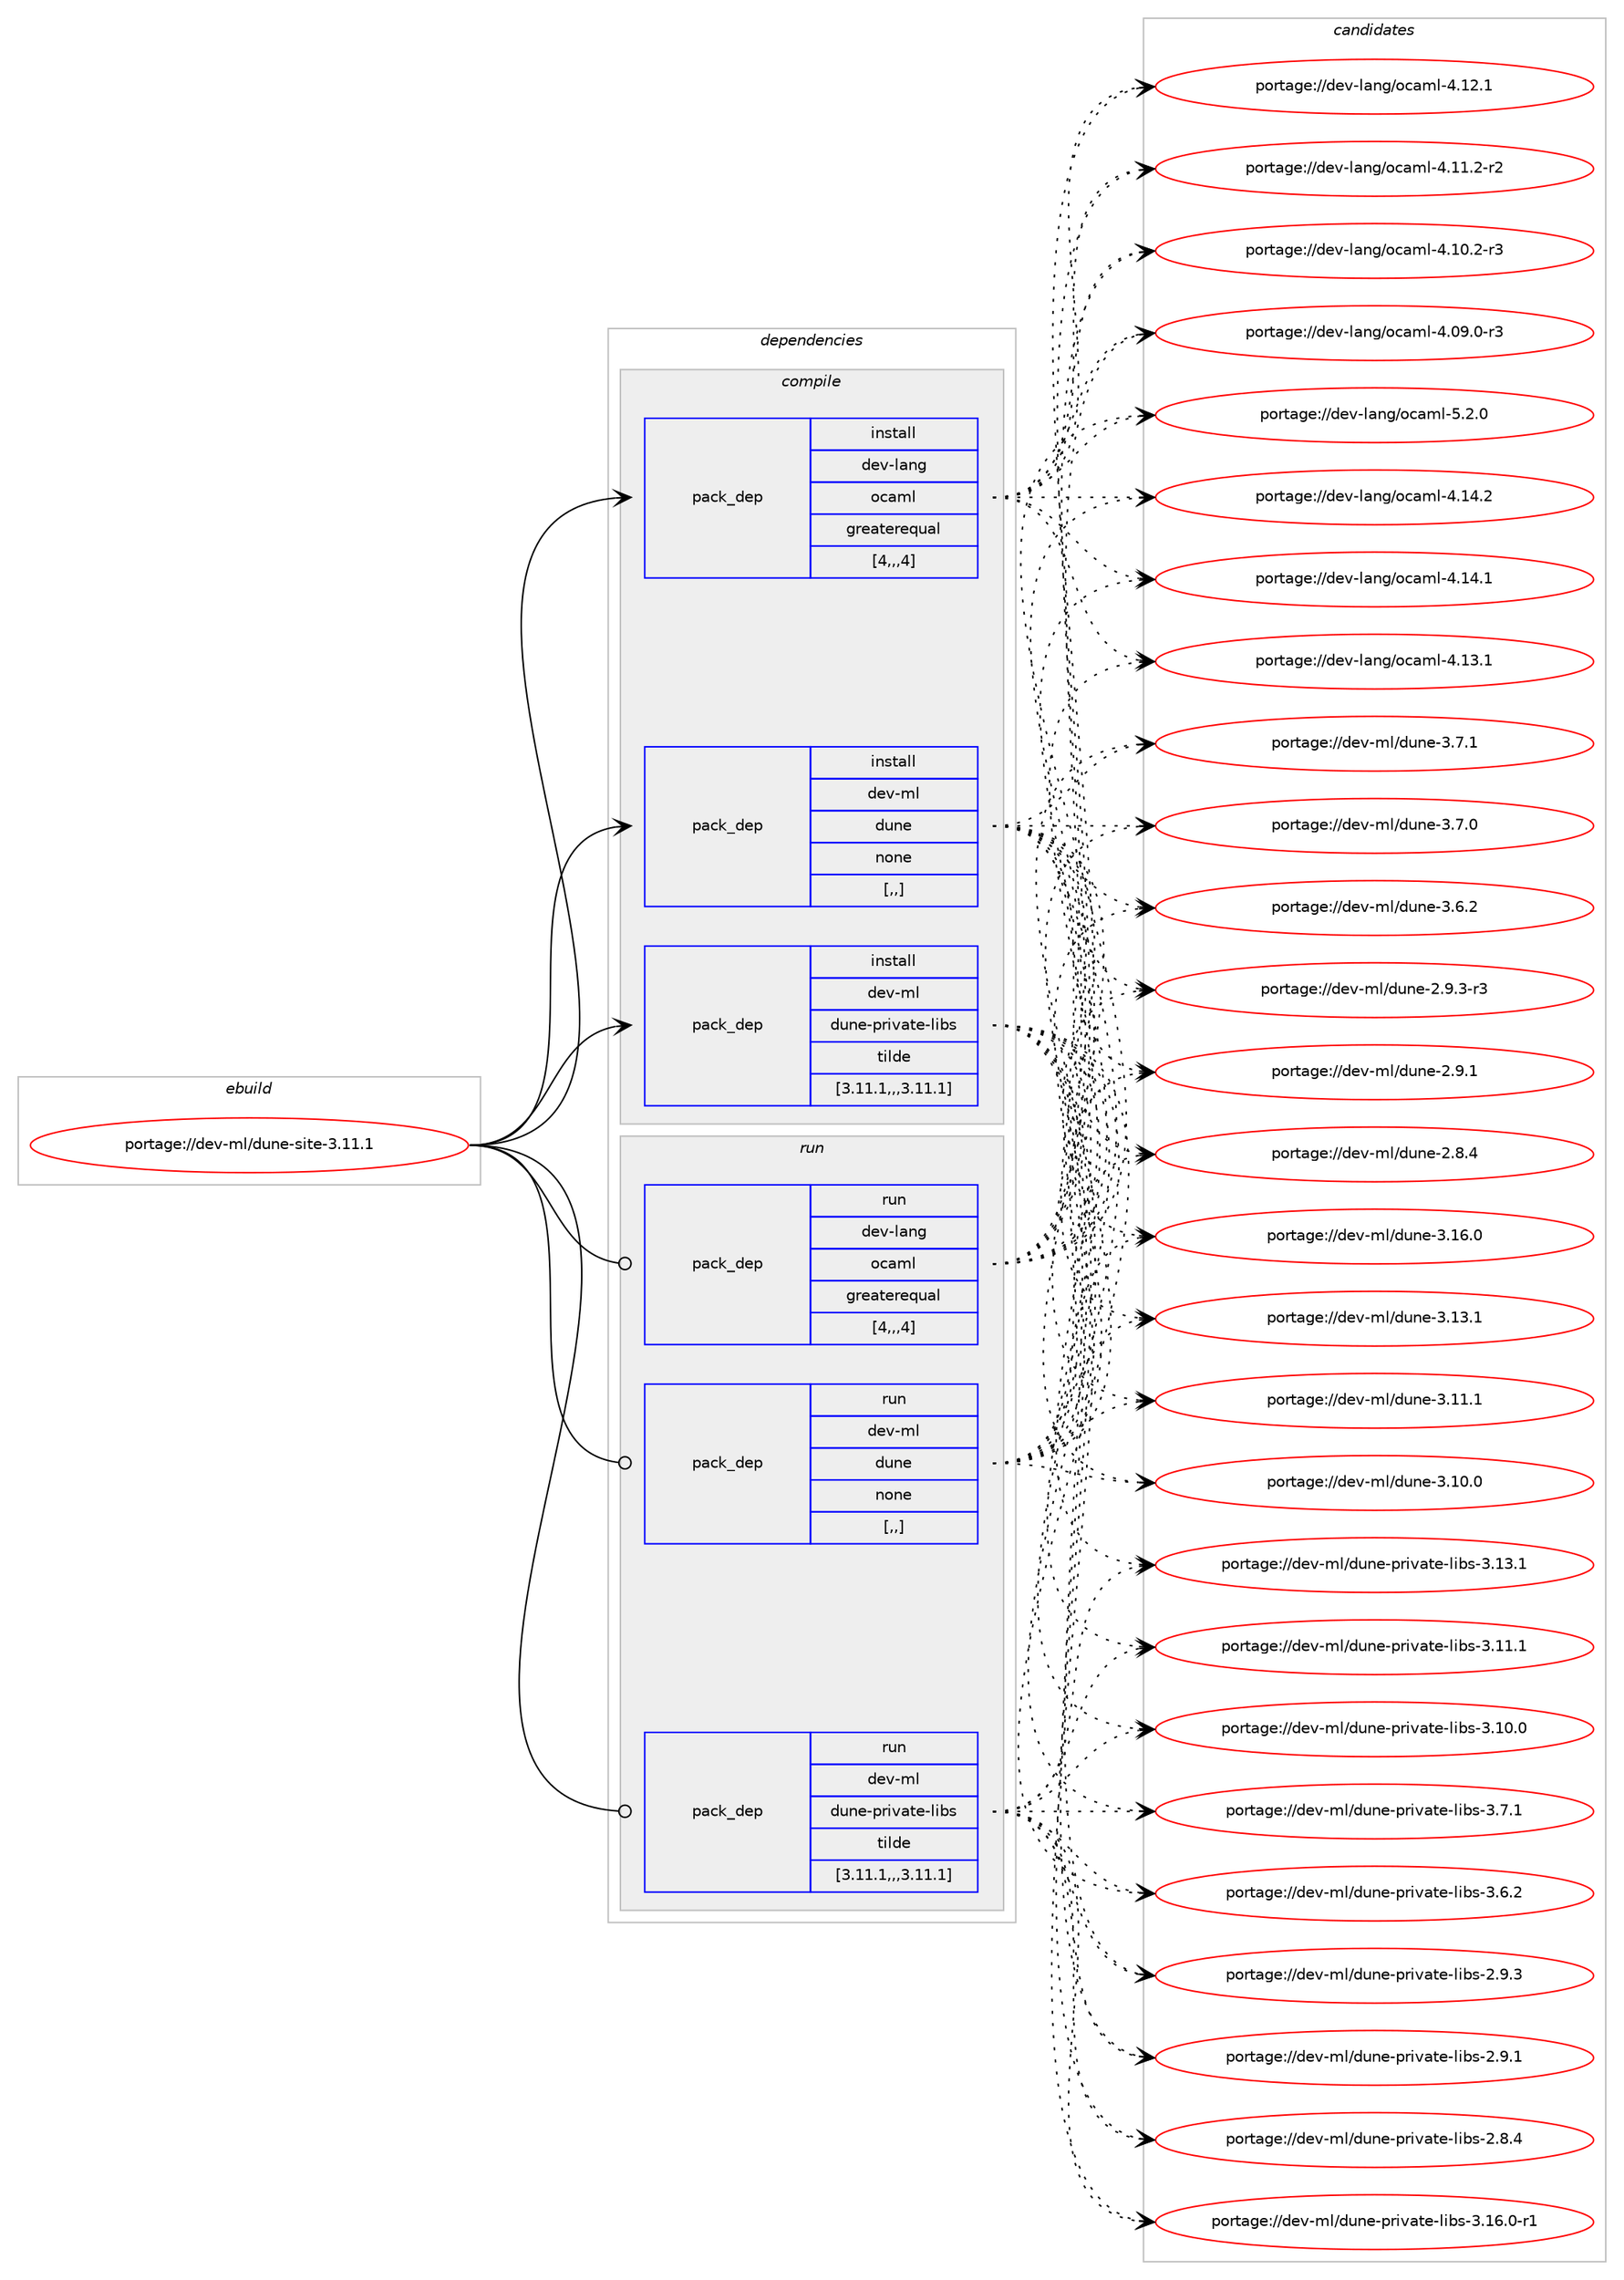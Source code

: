 digraph prolog {

# *************
# Graph options
# *************

newrank=true;
concentrate=true;
compound=true;
graph [rankdir=LR,fontname=Helvetica,fontsize=10,ranksep=1.5];#, ranksep=2.5, nodesep=0.2];
edge  [arrowhead=vee];
node  [fontname=Helvetica,fontsize=10];

# **********
# The ebuild
# **********

subgraph cluster_leftcol {
color=gray;
label=<<i>ebuild</i>>;
id [label="portage://dev-ml/dune-site-3.11.1", color=red, width=4, href="../dev-ml/dune-site-3.11.1.svg"];
}

# ****************
# The dependencies
# ****************

subgraph cluster_midcol {
color=gray;
label=<<i>dependencies</i>>;
subgraph cluster_compile {
fillcolor="#eeeeee";
style=filled;
label=<<i>compile</i>>;
subgraph pack88734 {
dependency119254 [label=<<TABLE BORDER="0" CELLBORDER="1" CELLSPACING="0" CELLPADDING="4" WIDTH="220"><TR><TD ROWSPAN="6" CELLPADDING="30">pack_dep</TD></TR><TR><TD WIDTH="110">install</TD></TR><TR><TD>dev-lang</TD></TR><TR><TD>ocaml</TD></TR><TR><TD>greaterequal</TD></TR><TR><TD>[4,,,4]</TD></TR></TABLE>>, shape=none, color=blue];
}
id:e -> dependency119254:w [weight=20,style="solid",arrowhead="vee"];
subgraph pack88735 {
dependency119255 [label=<<TABLE BORDER="0" CELLBORDER="1" CELLSPACING="0" CELLPADDING="4" WIDTH="220"><TR><TD ROWSPAN="6" CELLPADDING="30">pack_dep</TD></TR><TR><TD WIDTH="110">install</TD></TR><TR><TD>dev-ml</TD></TR><TR><TD>dune</TD></TR><TR><TD>none</TD></TR><TR><TD>[,,]</TD></TR></TABLE>>, shape=none, color=blue];
}
id:e -> dependency119255:w [weight=20,style="solid",arrowhead="vee"];
subgraph pack88736 {
dependency119256 [label=<<TABLE BORDER="0" CELLBORDER="1" CELLSPACING="0" CELLPADDING="4" WIDTH="220"><TR><TD ROWSPAN="6" CELLPADDING="30">pack_dep</TD></TR><TR><TD WIDTH="110">install</TD></TR><TR><TD>dev-ml</TD></TR><TR><TD>dune-private-libs</TD></TR><TR><TD>tilde</TD></TR><TR><TD>[3.11.1,,,3.11.1]</TD></TR></TABLE>>, shape=none, color=blue];
}
id:e -> dependency119256:w [weight=20,style="solid",arrowhead="vee"];
}
subgraph cluster_compileandrun {
fillcolor="#eeeeee";
style=filled;
label=<<i>compile and run</i>>;
}
subgraph cluster_run {
fillcolor="#eeeeee";
style=filled;
label=<<i>run</i>>;
subgraph pack88737 {
dependency119257 [label=<<TABLE BORDER="0" CELLBORDER="1" CELLSPACING="0" CELLPADDING="4" WIDTH="220"><TR><TD ROWSPAN="6" CELLPADDING="30">pack_dep</TD></TR><TR><TD WIDTH="110">run</TD></TR><TR><TD>dev-lang</TD></TR><TR><TD>ocaml</TD></TR><TR><TD>greaterequal</TD></TR><TR><TD>[4,,,4]</TD></TR></TABLE>>, shape=none, color=blue];
}
id:e -> dependency119257:w [weight=20,style="solid",arrowhead="odot"];
subgraph pack88738 {
dependency119258 [label=<<TABLE BORDER="0" CELLBORDER="1" CELLSPACING="0" CELLPADDING="4" WIDTH="220"><TR><TD ROWSPAN="6" CELLPADDING="30">pack_dep</TD></TR><TR><TD WIDTH="110">run</TD></TR><TR><TD>dev-ml</TD></TR><TR><TD>dune</TD></TR><TR><TD>none</TD></TR><TR><TD>[,,]</TD></TR></TABLE>>, shape=none, color=blue];
}
id:e -> dependency119258:w [weight=20,style="solid",arrowhead="odot"];
subgraph pack88739 {
dependency119259 [label=<<TABLE BORDER="0" CELLBORDER="1" CELLSPACING="0" CELLPADDING="4" WIDTH="220"><TR><TD ROWSPAN="6" CELLPADDING="30">pack_dep</TD></TR><TR><TD WIDTH="110">run</TD></TR><TR><TD>dev-ml</TD></TR><TR><TD>dune-private-libs</TD></TR><TR><TD>tilde</TD></TR><TR><TD>[3.11.1,,,3.11.1]</TD></TR></TABLE>>, shape=none, color=blue];
}
id:e -> dependency119259:w [weight=20,style="solid",arrowhead="odot"];
}
}

# **************
# The candidates
# **************

subgraph cluster_choices {
rank=same;
color=gray;
label=<<i>candidates</i>>;

subgraph choice88734 {
color=black;
nodesep=1;
choice1001011184510897110103471119997109108455346504648 [label="portage://dev-lang/ocaml-5.2.0", color=red, width=4,href="../dev-lang/ocaml-5.2.0.svg"];
choice100101118451089711010347111999710910845524649524650 [label="portage://dev-lang/ocaml-4.14.2", color=red, width=4,href="../dev-lang/ocaml-4.14.2.svg"];
choice100101118451089711010347111999710910845524649524649 [label="portage://dev-lang/ocaml-4.14.1", color=red, width=4,href="../dev-lang/ocaml-4.14.1.svg"];
choice100101118451089711010347111999710910845524649514649 [label="portage://dev-lang/ocaml-4.13.1", color=red, width=4,href="../dev-lang/ocaml-4.13.1.svg"];
choice100101118451089711010347111999710910845524649504649 [label="portage://dev-lang/ocaml-4.12.1", color=red, width=4,href="../dev-lang/ocaml-4.12.1.svg"];
choice1001011184510897110103471119997109108455246494946504511450 [label="portage://dev-lang/ocaml-4.11.2-r2", color=red, width=4,href="../dev-lang/ocaml-4.11.2-r2.svg"];
choice1001011184510897110103471119997109108455246494846504511451 [label="portage://dev-lang/ocaml-4.10.2-r3", color=red, width=4,href="../dev-lang/ocaml-4.10.2-r3.svg"];
choice1001011184510897110103471119997109108455246485746484511451 [label="portage://dev-lang/ocaml-4.09.0-r3", color=red, width=4,href="../dev-lang/ocaml-4.09.0-r3.svg"];
dependency119254:e -> choice1001011184510897110103471119997109108455346504648:w [style=dotted,weight="100"];
dependency119254:e -> choice100101118451089711010347111999710910845524649524650:w [style=dotted,weight="100"];
dependency119254:e -> choice100101118451089711010347111999710910845524649524649:w [style=dotted,weight="100"];
dependency119254:e -> choice100101118451089711010347111999710910845524649514649:w [style=dotted,weight="100"];
dependency119254:e -> choice100101118451089711010347111999710910845524649504649:w [style=dotted,weight="100"];
dependency119254:e -> choice1001011184510897110103471119997109108455246494946504511450:w [style=dotted,weight="100"];
dependency119254:e -> choice1001011184510897110103471119997109108455246494846504511451:w [style=dotted,weight="100"];
dependency119254:e -> choice1001011184510897110103471119997109108455246485746484511451:w [style=dotted,weight="100"];
}
subgraph choice88735 {
color=black;
nodesep=1;
choice100101118451091084710011711010145514649544648 [label="portage://dev-ml/dune-3.16.0", color=red, width=4,href="../dev-ml/dune-3.16.0.svg"];
choice100101118451091084710011711010145514649514649 [label="portage://dev-ml/dune-3.13.1", color=red, width=4,href="../dev-ml/dune-3.13.1.svg"];
choice100101118451091084710011711010145514649494649 [label="portage://dev-ml/dune-3.11.1", color=red, width=4,href="../dev-ml/dune-3.11.1.svg"];
choice100101118451091084710011711010145514649484648 [label="portage://dev-ml/dune-3.10.0", color=red, width=4,href="../dev-ml/dune-3.10.0.svg"];
choice1001011184510910847100117110101455146554649 [label="portage://dev-ml/dune-3.7.1", color=red, width=4,href="../dev-ml/dune-3.7.1.svg"];
choice1001011184510910847100117110101455146554648 [label="portage://dev-ml/dune-3.7.0", color=red, width=4,href="../dev-ml/dune-3.7.0.svg"];
choice1001011184510910847100117110101455146544650 [label="portage://dev-ml/dune-3.6.2", color=red, width=4,href="../dev-ml/dune-3.6.2.svg"];
choice10010111845109108471001171101014550465746514511451 [label="portage://dev-ml/dune-2.9.3-r3", color=red, width=4,href="../dev-ml/dune-2.9.3-r3.svg"];
choice1001011184510910847100117110101455046574649 [label="portage://dev-ml/dune-2.9.1", color=red, width=4,href="../dev-ml/dune-2.9.1.svg"];
choice1001011184510910847100117110101455046564652 [label="portage://dev-ml/dune-2.8.4", color=red, width=4,href="../dev-ml/dune-2.8.4.svg"];
dependency119255:e -> choice100101118451091084710011711010145514649544648:w [style=dotted,weight="100"];
dependency119255:e -> choice100101118451091084710011711010145514649514649:w [style=dotted,weight="100"];
dependency119255:e -> choice100101118451091084710011711010145514649494649:w [style=dotted,weight="100"];
dependency119255:e -> choice100101118451091084710011711010145514649484648:w [style=dotted,weight="100"];
dependency119255:e -> choice1001011184510910847100117110101455146554649:w [style=dotted,weight="100"];
dependency119255:e -> choice1001011184510910847100117110101455146554648:w [style=dotted,weight="100"];
dependency119255:e -> choice1001011184510910847100117110101455146544650:w [style=dotted,weight="100"];
dependency119255:e -> choice10010111845109108471001171101014550465746514511451:w [style=dotted,weight="100"];
dependency119255:e -> choice1001011184510910847100117110101455046574649:w [style=dotted,weight="100"];
dependency119255:e -> choice1001011184510910847100117110101455046564652:w [style=dotted,weight="100"];
}
subgraph choice88736 {
color=black;
nodesep=1;
choice100101118451091084710011711010145112114105118971161014510810598115455146495446484511449 [label="portage://dev-ml/dune-private-libs-3.16.0-r1", color=red, width=4,href="../dev-ml/dune-private-libs-3.16.0-r1.svg"];
choice10010111845109108471001171101014511211410511897116101451081059811545514649514649 [label="portage://dev-ml/dune-private-libs-3.13.1", color=red, width=4,href="../dev-ml/dune-private-libs-3.13.1.svg"];
choice10010111845109108471001171101014511211410511897116101451081059811545514649494649 [label="portage://dev-ml/dune-private-libs-3.11.1", color=red, width=4,href="../dev-ml/dune-private-libs-3.11.1.svg"];
choice10010111845109108471001171101014511211410511897116101451081059811545514649484648 [label="portage://dev-ml/dune-private-libs-3.10.0", color=red, width=4,href="../dev-ml/dune-private-libs-3.10.0.svg"];
choice100101118451091084710011711010145112114105118971161014510810598115455146554649 [label="portage://dev-ml/dune-private-libs-3.7.1", color=red, width=4,href="../dev-ml/dune-private-libs-3.7.1.svg"];
choice100101118451091084710011711010145112114105118971161014510810598115455146544650 [label="portage://dev-ml/dune-private-libs-3.6.2", color=red, width=4,href="../dev-ml/dune-private-libs-3.6.2.svg"];
choice100101118451091084710011711010145112114105118971161014510810598115455046574651 [label="portage://dev-ml/dune-private-libs-2.9.3", color=red, width=4,href="../dev-ml/dune-private-libs-2.9.3.svg"];
choice100101118451091084710011711010145112114105118971161014510810598115455046574649 [label="portage://dev-ml/dune-private-libs-2.9.1", color=red, width=4,href="../dev-ml/dune-private-libs-2.9.1.svg"];
choice100101118451091084710011711010145112114105118971161014510810598115455046564652 [label="portage://dev-ml/dune-private-libs-2.8.4", color=red, width=4,href="../dev-ml/dune-private-libs-2.8.4.svg"];
dependency119256:e -> choice100101118451091084710011711010145112114105118971161014510810598115455146495446484511449:w [style=dotted,weight="100"];
dependency119256:e -> choice10010111845109108471001171101014511211410511897116101451081059811545514649514649:w [style=dotted,weight="100"];
dependency119256:e -> choice10010111845109108471001171101014511211410511897116101451081059811545514649494649:w [style=dotted,weight="100"];
dependency119256:e -> choice10010111845109108471001171101014511211410511897116101451081059811545514649484648:w [style=dotted,weight="100"];
dependency119256:e -> choice100101118451091084710011711010145112114105118971161014510810598115455146554649:w [style=dotted,weight="100"];
dependency119256:e -> choice100101118451091084710011711010145112114105118971161014510810598115455146544650:w [style=dotted,weight="100"];
dependency119256:e -> choice100101118451091084710011711010145112114105118971161014510810598115455046574651:w [style=dotted,weight="100"];
dependency119256:e -> choice100101118451091084710011711010145112114105118971161014510810598115455046574649:w [style=dotted,weight="100"];
dependency119256:e -> choice100101118451091084710011711010145112114105118971161014510810598115455046564652:w [style=dotted,weight="100"];
}
subgraph choice88737 {
color=black;
nodesep=1;
choice1001011184510897110103471119997109108455346504648 [label="portage://dev-lang/ocaml-5.2.0", color=red, width=4,href="../dev-lang/ocaml-5.2.0.svg"];
choice100101118451089711010347111999710910845524649524650 [label="portage://dev-lang/ocaml-4.14.2", color=red, width=4,href="../dev-lang/ocaml-4.14.2.svg"];
choice100101118451089711010347111999710910845524649524649 [label="portage://dev-lang/ocaml-4.14.1", color=red, width=4,href="../dev-lang/ocaml-4.14.1.svg"];
choice100101118451089711010347111999710910845524649514649 [label="portage://dev-lang/ocaml-4.13.1", color=red, width=4,href="../dev-lang/ocaml-4.13.1.svg"];
choice100101118451089711010347111999710910845524649504649 [label="portage://dev-lang/ocaml-4.12.1", color=red, width=4,href="../dev-lang/ocaml-4.12.1.svg"];
choice1001011184510897110103471119997109108455246494946504511450 [label="portage://dev-lang/ocaml-4.11.2-r2", color=red, width=4,href="../dev-lang/ocaml-4.11.2-r2.svg"];
choice1001011184510897110103471119997109108455246494846504511451 [label="portage://dev-lang/ocaml-4.10.2-r3", color=red, width=4,href="../dev-lang/ocaml-4.10.2-r3.svg"];
choice1001011184510897110103471119997109108455246485746484511451 [label="portage://dev-lang/ocaml-4.09.0-r3", color=red, width=4,href="../dev-lang/ocaml-4.09.0-r3.svg"];
dependency119257:e -> choice1001011184510897110103471119997109108455346504648:w [style=dotted,weight="100"];
dependency119257:e -> choice100101118451089711010347111999710910845524649524650:w [style=dotted,weight="100"];
dependency119257:e -> choice100101118451089711010347111999710910845524649524649:w [style=dotted,weight="100"];
dependency119257:e -> choice100101118451089711010347111999710910845524649514649:w [style=dotted,weight="100"];
dependency119257:e -> choice100101118451089711010347111999710910845524649504649:w [style=dotted,weight="100"];
dependency119257:e -> choice1001011184510897110103471119997109108455246494946504511450:w [style=dotted,weight="100"];
dependency119257:e -> choice1001011184510897110103471119997109108455246494846504511451:w [style=dotted,weight="100"];
dependency119257:e -> choice1001011184510897110103471119997109108455246485746484511451:w [style=dotted,weight="100"];
}
subgraph choice88738 {
color=black;
nodesep=1;
choice100101118451091084710011711010145514649544648 [label="portage://dev-ml/dune-3.16.0", color=red, width=4,href="../dev-ml/dune-3.16.0.svg"];
choice100101118451091084710011711010145514649514649 [label="portage://dev-ml/dune-3.13.1", color=red, width=4,href="../dev-ml/dune-3.13.1.svg"];
choice100101118451091084710011711010145514649494649 [label="portage://dev-ml/dune-3.11.1", color=red, width=4,href="../dev-ml/dune-3.11.1.svg"];
choice100101118451091084710011711010145514649484648 [label="portage://dev-ml/dune-3.10.0", color=red, width=4,href="../dev-ml/dune-3.10.0.svg"];
choice1001011184510910847100117110101455146554649 [label="portage://dev-ml/dune-3.7.1", color=red, width=4,href="../dev-ml/dune-3.7.1.svg"];
choice1001011184510910847100117110101455146554648 [label="portage://dev-ml/dune-3.7.0", color=red, width=4,href="../dev-ml/dune-3.7.0.svg"];
choice1001011184510910847100117110101455146544650 [label="portage://dev-ml/dune-3.6.2", color=red, width=4,href="../dev-ml/dune-3.6.2.svg"];
choice10010111845109108471001171101014550465746514511451 [label="portage://dev-ml/dune-2.9.3-r3", color=red, width=4,href="../dev-ml/dune-2.9.3-r3.svg"];
choice1001011184510910847100117110101455046574649 [label="portage://dev-ml/dune-2.9.1", color=red, width=4,href="../dev-ml/dune-2.9.1.svg"];
choice1001011184510910847100117110101455046564652 [label="portage://dev-ml/dune-2.8.4", color=red, width=4,href="../dev-ml/dune-2.8.4.svg"];
dependency119258:e -> choice100101118451091084710011711010145514649544648:w [style=dotted,weight="100"];
dependency119258:e -> choice100101118451091084710011711010145514649514649:w [style=dotted,weight="100"];
dependency119258:e -> choice100101118451091084710011711010145514649494649:w [style=dotted,weight="100"];
dependency119258:e -> choice100101118451091084710011711010145514649484648:w [style=dotted,weight="100"];
dependency119258:e -> choice1001011184510910847100117110101455146554649:w [style=dotted,weight="100"];
dependency119258:e -> choice1001011184510910847100117110101455146554648:w [style=dotted,weight="100"];
dependency119258:e -> choice1001011184510910847100117110101455146544650:w [style=dotted,weight="100"];
dependency119258:e -> choice10010111845109108471001171101014550465746514511451:w [style=dotted,weight="100"];
dependency119258:e -> choice1001011184510910847100117110101455046574649:w [style=dotted,weight="100"];
dependency119258:e -> choice1001011184510910847100117110101455046564652:w [style=dotted,weight="100"];
}
subgraph choice88739 {
color=black;
nodesep=1;
choice100101118451091084710011711010145112114105118971161014510810598115455146495446484511449 [label="portage://dev-ml/dune-private-libs-3.16.0-r1", color=red, width=4,href="../dev-ml/dune-private-libs-3.16.0-r1.svg"];
choice10010111845109108471001171101014511211410511897116101451081059811545514649514649 [label="portage://dev-ml/dune-private-libs-3.13.1", color=red, width=4,href="../dev-ml/dune-private-libs-3.13.1.svg"];
choice10010111845109108471001171101014511211410511897116101451081059811545514649494649 [label="portage://dev-ml/dune-private-libs-3.11.1", color=red, width=4,href="../dev-ml/dune-private-libs-3.11.1.svg"];
choice10010111845109108471001171101014511211410511897116101451081059811545514649484648 [label="portage://dev-ml/dune-private-libs-3.10.0", color=red, width=4,href="../dev-ml/dune-private-libs-3.10.0.svg"];
choice100101118451091084710011711010145112114105118971161014510810598115455146554649 [label="portage://dev-ml/dune-private-libs-3.7.1", color=red, width=4,href="../dev-ml/dune-private-libs-3.7.1.svg"];
choice100101118451091084710011711010145112114105118971161014510810598115455146544650 [label="portage://dev-ml/dune-private-libs-3.6.2", color=red, width=4,href="../dev-ml/dune-private-libs-3.6.2.svg"];
choice100101118451091084710011711010145112114105118971161014510810598115455046574651 [label="portage://dev-ml/dune-private-libs-2.9.3", color=red, width=4,href="../dev-ml/dune-private-libs-2.9.3.svg"];
choice100101118451091084710011711010145112114105118971161014510810598115455046574649 [label="portage://dev-ml/dune-private-libs-2.9.1", color=red, width=4,href="../dev-ml/dune-private-libs-2.9.1.svg"];
choice100101118451091084710011711010145112114105118971161014510810598115455046564652 [label="portage://dev-ml/dune-private-libs-2.8.4", color=red, width=4,href="../dev-ml/dune-private-libs-2.8.4.svg"];
dependency119259:e -> choice100101118451091084710011711010145112114105118971161014510810598115455146495446484511449:w [style=dotted,weight="100"];
dependency119259:e -> choice10010111845109108471001171101014511211410511897116101451081059811545514649514649:w [style=dotted,weight="100"];
dependency119259:e -> choice10010111845109108471001171101014511211410511897116101451081059811545514649494649:w [style=dotted,weight="100"];
dependency119259:e -> choice10010111845109108471001171101014511211410511897116101451081059811545514649484648:w [style=dotted,weight="100"];
dependency119259:e -> choice100101118451091084710011711010145112114105118971161014510810598115455146554649:w [style=dotted,weight="100"];
dependency119259:e -> choice100101118451091084710011711010145112114105118971161014510810598115455146544650:w [style=dotted,weight="100"];
dependency119259:e -> choice100101118451091084710011711010145112114105118971161014510810598115455046574651:w [style=dotted,weight="100"];
dependency119259:e -> choice100101118451091084710011711010145112114105118971161014510810598115455046574649:w [style=dotted,weight="100"];
dependency119259:e -> choice100101118451091084710011711010145112114105118971161014510810598115455046564652:w [style=dotted,weight="100"];
}
}

}
